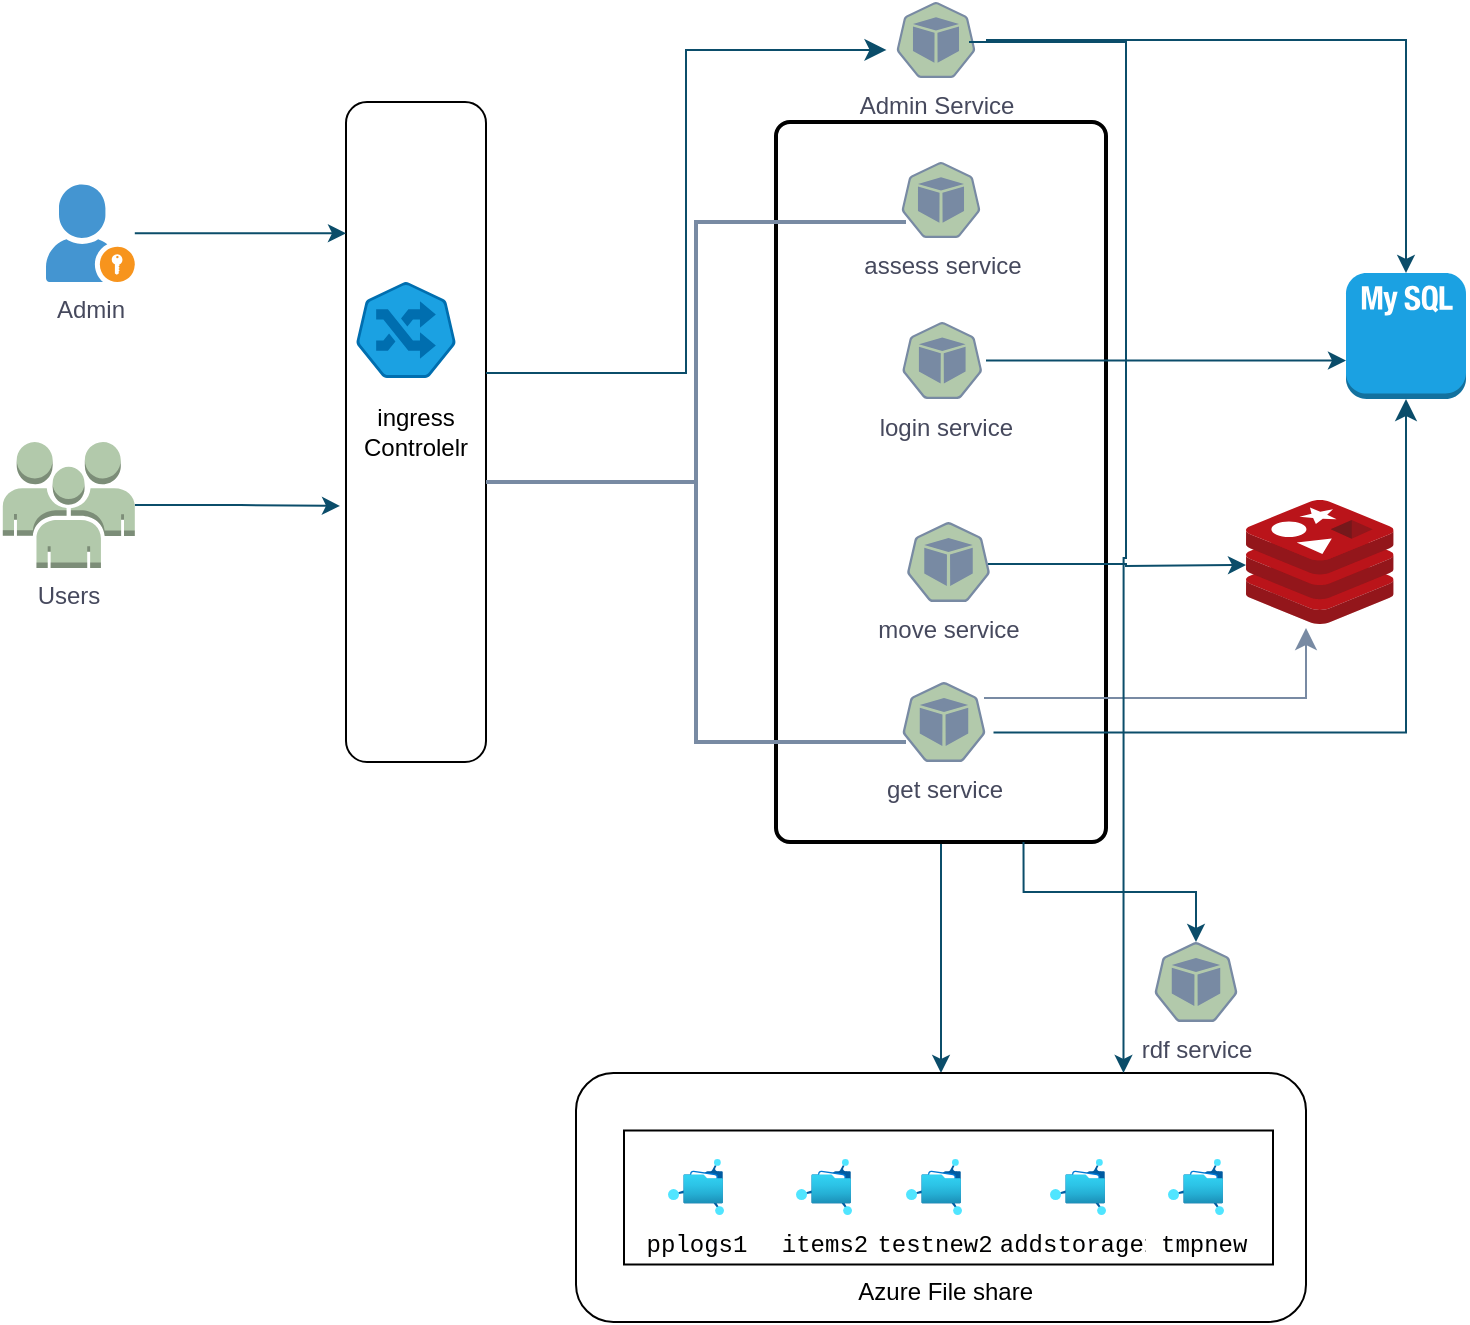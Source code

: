 <mxfile version="21.3.8" type="github">
  <diagram name="Page-1" id="pKVDKmzyI58x6n3iSxDE">
    <mxGraphModel dx="880" dy="427" grid="1" gridSize="10" guides="1" tooltips="1" connect="1" arrows="1" fold="1" page="1" pageScale="1" pageWidth="850" pageHeight="1100" math="0" shadow="0">
      <root>
        <mxCell id="0" />
        <mxCell id="1" parent="0" />
        <mxCell id="TlOuyBiV7a0oIH7bMwF1-141" style="edgeStyle=orthogonalEdgeStyle;rounded=0;orthogonalLoop=1;jettySize=auto;html=1;entryX=0.5;entryY=0;entryDx=0;entryDy=0;strokeColor=#0B4D6A;" parent="1" source="TlOuyBiV7a0oIH7bMwF1-121" target="TlOuyBiV7a0oIH7bMwF1-56" edge="1">
          <mxGeometry relative="1" as="geometry" />
        </mxCell>
        <mxCell id="TlOuyBiV7a0oIH7bMwF1-121" value="" style="rounded=1;whiteSpace=wrap;html=1;absoluteArcSize=1;arcSize=14;strokeWidth=2;" parent="1" vertex="1">
          <mxGeometry x="415" y="60" width="165" height="360" as="geometry" />
        </mxCell>
        <mxCell id="TlOuyBiV7a0oIH7bMwF1-160" style="edgeStyle=orthogonalEdgeStyle;rounded=0;orthogonalLoop=1;jettySize=auto;html=1;entryX=0.612;entryY=1.043;entryDx=0;entryDy=0;entryPerimeter=0;strokeColor=#0B4D6A;" parent="1" source="TlOuyBiV7a0oIH7bMwF1-2" target="TlOuyBiV7a0oIH7bMwF1-31" edge="1">
          <mxGeometry relative="1" as="geometry" />
        </mxCell>
        <mxCell id="TlOuyBiV7a0oIH7bMwF1-2" value="Users" style="outlineConnect=0;dashed=0;verticalLabelPosition=bottom;verticalAlign=top;align=center;html=1;shape=mxgraph.aws3.users;fillColor=#B2C9AB;strokeColor=#788AA3;fontColor=#46495D;labelBackgroundColor=none;" parent="1" vertex="1">
          <mxGeometry x="28.4" y="220" width="66" height="63" as="geometry" />
        </mxCell>
        <mxCell id="TlOuyBiV7a0oIH7bMwF1-31" value="ingress&lt;br&gt;Controlelr" style="rounded=1;whiteSpace=wrap;html=1;direction=south;labelBackgroundColor=none;" parent="1" vertex="1">
          <mxGeometry x="200" y="50" width="70" height="330" as="geometry" />
        </mxCell>
        <mxCell id="TlOuyBiV7a0oIH7bMwF1-32" value="" style="sketch=0;html=1;dashed=0;whitespace=wrap;fillColor=#1ba1e2;strokeColor=#006EAF;points=[[0.005,0.63,0],[0.1,0.2,0],[0.9,0.2,0],[0.5,0,0],[0.995,0.63,0],[0.72,0.99,0],[0.5,1,0],[0.28,0.99,0]];verticalLabelPosition=bottom;align=center;verticalAlign=top;shape=mxgraph.kubernetes.icon;prIcon=ing;labelBackgroundColor=none;fontColor=#ffffff;" parent="1" vertex="1">
          <mxGeometry x="205" y="140" width="50" height="48" as="geometry" />
        </mxCell>
        <mxCell id="TlOuyBiV7a0oIH7bMwF1-33" value="assess service" style="sketch=0;html=1;dashed=0;whitespace=wrap;fillColor=#B2C9AB;strokeColor=#788AA3;points=[[0.005,0.63,0],[0.1,0.2,0],[0.9,0.2,0],[0.5,0,0],[0.995,0.63,0],[0.72,0.99,0],[0.5,1,0],[0.28,0.99,0]];verticalLabelPosition=bottom;align=center;verticalAlign=top;shape=mxgraph.kubernetes.icon;prIcon=pod;labelBackgroundColor=none;fontColor=#46495D;" parent="1" vertex="1">
          <mxGeometry x="472.5" y="80" width="50" height="38" as="geometry" />
        </mxCell>
        <mxCell id="TlOuyBiV7a0oIH7bMwF1-148" style="edgeStyle=orthogonalEdgeStyle;rounded=0;orthogonalLoop=1;jettySize=auto;html=1;strokeColor=#0B4D6A;" parent="1" source="TlOuyBiV7a0oIH7bMwF1-34" target="TlOuyBiV7a0oIH7bMwF1-38" edge="1">
          <mxGeometry relative="1" as="geometry">
            <mxPoint x="680" y="179.25" as="targetPoint" />
            <Array as="points">
              <mxPoint x="670" y="180" />
              <mxPoint x="670" y="180" />
            </Array>
          </mxGeometry>
        </mxCell>
        <mxCell id="TlOuyBiV7a0oIH7bMwF1-34" value="&amp;nbsp;login service" style="sketch=0;html=1;dashed=0;whitespace=wrap;fillColor=#B2C9AB;strokeColor=#788AA3;points=[[0.005,0.63,0],[0.1,0.2,0],[0.9,0.2,0],[0.5,0,0],[0.995,0.63,0],[0.72,0.99,0],[0.5,1,0],[0.28,0.99,0]];verticalLabelPosition=bottom;align=center;verticalAlign=top;shape=mxgraph.kubernetes.icon;prIcon=pod;labelBackgroundColor=none;fontColor=#46495D;" parent="1" vertex="1">
          <mxGeometry x="476.25" y="160" width="43.75" height="38.5" as="geometry" />
        </mxCell>
        <mxCell id="TlOuyBiV7a0oIH7bMwF1-147" style="edgeStyle=orthogonalEdgeStyle;rounded=0;orthogonalLoop=1;jettySize=auto;html=1;entryX=0;entryY=0.5;entryDx=0;entryDy=0;entryPerimeter=0;strokeColor=#0B4D6A;exitX=0.843;exitY=0.525;exitDx=0;exitDy=0;exitPerimeter=0;" parent="1" source="TlOuyBiV7a0oIH7bMwF1-35" edge="1">
          <mxGeometry relative="1" as="geometry">
            <mxPoint x="650" y="281.5" as="targetPoint" />
          </mxGeometry>
        </mxCell>
        <mxCell id="TlOuyBiV7a0oIH7bMwF1-35" value="move service" style="sketch=0;html=1;dashed=0;whitespace=wrap;fillColor=#B2C9AB;strokeColor=#788AA3;points=[[0.005,0.63,0],[0.1,0.2,0],[0.9,0.2,0],[0.5,0,0],[0.995,0.63,0],[0.72,0.99,0],[0.5,1,0],[0.28,0.99,0]];verticalLabelPosition=bottom;align=center;verticalAlign=top;shape=mxgraph.kubernetes.icon;prIcon=pod;labelBackgroundColor=none;fontColor=#46495D;" parent="1" vertex="1">
          <mxGeometry x="472.5" y="260" width="57.5" height="40" as="geometry" />
        </mxCell>
        <mxCell id="TlOuyBiV7a0oIH7bMwF1-36" value="get service" style="sketch=0;html=1;dashed=0;whitespace=wrap;fillColor=#B2C9AB;strokeColor=#788AA3;points=[[0.005,0.63,0],[0.1,0.2,0],[0.9,0.2,0],[0.5,0,0],[0.995,0.63,0],[0.72,0.99,0],[0.5,1,0],[0.28,0.99,0]];verticalLabelPosition=bottom;align=center;verticalAlign=top;shape=mxgraph.kubernetes.icon;prIcon=pod;labelBackgroundColor=none;fontColor=#46495D;" parent="1" vertex="1">
          <mxGeometry x="474" y="340" width="50" height="40" as="geometry" />
        </mxCell>
        <mxCell id="TlOuyBiV7a0oIH7bMwF1-38" value="" style="outlineConnect=0;dashed=0;verticalLabelPosition=bottom;verticalAlign=top;align=center;html=1;shape=mxgraph.aws3.mysql_db_instance_2;fillColor=#1ba1e2;labelBackgroundColor=none;strokeColor=#006EAF;fontColor=#ffffff;" parent="1" vertex="1">
          <mxGeometry x="700" y="135.5" width="60" height="63" as="geometry" />
        </mxCell>
        <mxCell id="TlOuyBiV7a0oIH7bMwF1-39" value="" style="strokeWidth=2;html=1;shape=mxgraph.flowchart.annotation_2;align=left;labelPosition=right;pointerEvents=1;labelBackgroundColor=none;fillColor=#B2C9AB;strokeColor=#788AA3;fontColor=#46495D;" parent="1" vertex="1">
          <mxGeometry x="270" y="110" width="210" height="260" as="geometry" />
        </mxCell>
        <mxCell id="TlOuyBiV7a0oIH7bMwF1-161" style="edgeStyle=orthogonalEdgeStyle;rounded=0;orthogonalLoop=1;jettySize=auto;html=1;entryX=0.199;entryY=1;entryDx=0;entryDy=0;entryPerimeter=0;strokeColor=#0B4D6A;" parent="1" source="TlOuyBiV7a0oIH7bMwF1-44" target="TlOuyBiV7a0oIH7bMwF1-31" edge="1">
          <mxGeometry relative="1" as="geometry" />
        </mxCell>
        <mxCell id="TlOuyBiV7a0oIH7bMwF1-44" value="Admin" style="shadow=0;dashed=0;html=1;strokeColor=none;fillColor=#4495D1;labelPosition=center;verticalLabelPosition=bottom;verticalAlign=top;align=center;outlineConnect=0;shape=mxgraph.veeam.portal_admin;fontColor=#46495D;" parent="1" vertex="1">
          <mxGeometry x="50" y="91.2" width="44.4" height="48.8" as="geometry" />
        </mxCell>
        <mxCell id="TlOuyBiV7a0oIH7bMwF1-47" value="" style="edgeStyle=segmentEdgeStyle;endArrow=classic;html=1;curved=0;rounded=0;endSize=8;startSize=8;strokeColor=#788AA3;fontColor=#46495D;fillColor=#B2C9AB;exitX=0.9;exitY=0.2;exitDx=0;exitDy=0;exitPerimeter=0;" parent="1" source="TlOuyBiV7a0oIH7bMwF1-36" edge="1">
          <mxGeometry width="50" height="50" relative="1" as="geometry">
            <mxPoint x="490" y="363" as="sourcePoint" />
            <mxPoint x="680" y="313" as="targetPoint" />
          </mxGeometry>
        </mxCell>
        <mxCell id="TlOuyBiV7a0oIH7bMwF1-48" value="" style="edgeStyle=segmentEdgeStyle;endArrow=classic;html=1;curved=0;rounded=0;endSize=8;startSize=8;strokeColor=#0B4D6A;exitX=0.995;exitY=0.63;exitDx=0;exitDy=0;exitPerimeter=0;" parent="1" source="TlOuyBiV7a0oIH7bMwF1-36" target="TlOuyBiV7a0oIH7bMwF1-38" edge="1">
          <mxGeometry width="50" height="50" relative="1" as="geometry">
            <mxPoint x="620" y="385" as="sourcePoint" />
            <mxPoint x="670" y="335" as="targetPoint" />
          </mxGeometry>
        </mxCell>
        <mxCell id="TlOuyBiV7a0oIH7bMwF1-56" value="" style="rounded=1;whiteSpace=wrap;html=1;" parent="1" vertex="1">
          <mxGeometry x="315" y="535.5" width="365" height="124.5" as="geometry" />
        </mxCell>
        <mxCell id="TlOuyBiV7a0oIH7bMwF1-128" value="Azure File share&amp;nbsp;" style="verticalLabelPosition=bottom;verticalAlign=top;html=1;shape=mxgraph.basic.rect;fillColor2=none;strokeWidth=1;size=20;indent=5;" parent="1" vertex="1">
          <mxGeometry x="339" y="564.25" width="324.5" height="67" as="geometry" />
        </mxCell>
        <mxCell id="TlOuyBiV7a0oIH7bMwF1-129" value="&lt;div style=&quot;color: rgb(0, 0, 0); background-color: rgb(255, 255, 254); font-family: Consolas, &amp;quot;Courier New&amp;quot;, monospace; line-height: 16px;&quot;&gt;items2&lt;/div&gt;" style="image;aspect=fixed;html=1;points=[];align=center;fontSize=12;image=img/lib/azure2/storage/Azure_Fileshare.svg;strokeColor=#BAC8D3;fontColor=#EEEEEE;fillColor=#09555B;" parent="1" vertex="1">
          <mxGeometry x="425" y="578.5" width="28" height="28" as="geometry" />
        </mxCell>
        <mxCell id="TlOuyBiV7a0oIH7bMwF1-130" value="&lt;div style=&quot;color: rgb(0, 0, 0); background-color: rgb(255, 255, 254); font-family: Consolas, &amp;quot;Courier New&amp;quot;, monospace; line-height: 16px;&quot;&gt;addstorage1&lt;/div&gt;" style="image;aspect=fixed;html=1;points=[];align=center;fontSize=12;image=img/lib/azure2/storage/Azure_Fileshare.svg;strokeColor=#BAC8D3;fontColor=#EEEEEE;fillColor=#09555B;" parent="1" vertex="1">
          <mxGeometry x="552" y="578.5" width="28" height="28" as="geometry" />
        </mxCell>
        <mxCell id="TlOuyBiV7a0oIH7bMwF1-131" value="&lt;div style=&quot;color: rgb(0, 0, 0); background-color: rgb(255, 255, 254); font-family: Consolas, &amp;quot;Courier New&amp;quot;, monospace; line-height: 16px;&quot;&gt;pplogs1&lt;/div&gt;" style="image;aspect=fixed;html=1;points=[];align=center;fontSize=12;image=img/lib/azure2/storage/Azure_Fileshare.svg;strokeColor=#BAC8D3;fontColor=#EEEEEE;fillColor=#09555B;" parent="1" vertex="1">
          <mxGeometry x="361" y="578.5" width="28" height="28" as="geometry" />
        </mxCell>
        <mxCell id="TlOuyBiV7a0oIH7bMwF1-132" value="&lt;div style=&quot;color: rgb(0, 0, 0); background-color: rgb(255, 255, 254); font-family: Consolas, &amp;quot;Courier New&amp;quot;, monospace; line-height: 16px;&quot;&gt;&amp;nbsp;tmpnew&lt;/div&gt;" style="image;aspect=fixed;html=1;points=[];align=center;fontSize=12;image=img/lib/azure2/storage/Azure_Fileshare.svg;strokeColor=#BAC8D3;fontColor=#EEEEEE;fillColor=#09555B;" parent="1" vertex="1">
          <mxGeometry x="611" y="578.5" width="28" height="28" as="geometry" />
        </mxCell>
        <mxCell id="TlOuyBiV7a0oIH7bMwF1-137" value="rdf service" style="sketch=0;html=1;dashed=0;whitespace=wrap;fillColor=#B2C9AB;strokeColor=#788AA3;points=[[0.005,0.63,0],[0.1,0.2,0],[0.9,0.2,0],[0.5,0,0],[0.995,0.63,0],[0.72,0.99,0],[0.5,1,0],[0.28,0.99,0]];verticalLabelPosition=bottom;align=center;verticalAlign=top;shape=mxgraph.kubernetes.icon;prIcon=pod;labelBackgroundColor=none;fontColor=#46495D;" parent="1" vertex="1">
          <mxGeometry x="600" y="470" width="50" height="40" as="geometry" />
        </mxCell>
        <mxCell id="TlOuyBiV7a0oIH7bMwF1-138" style="edgeStyle=orthogonalEdgeStyle;rounded=0;orthogonalLoop=1;jettySize=auto;html=1;exitX=0.5;exitY=1;exitDx=0;exitDy=0;exitPerimeter=0;strokeColor=#0B4D6A;" parent="1" source="TlOuyBiV7a0oIH7bMwF1-137" target="TlOuyBiV7a0oIH7bMwF1-137" edge="1">
          <mxGeometry relative="1" as="geometry" />
        </mxCell>
        <mxCell id="TlOuyBiV7a0oIH7bMwF1-145" style="edgeStyle=orthogonalEdgeStyle;rounded=0;orthogonalLoop=1;jettySize=auto;html=1;exitX=0.5;exitY=1;exitDx=0;exitDy=0;strokeColor=#0B4D6A;" parent="1" source="TlOuyBiV7a0oIH7bMwF1-121" target="TlOuyBiV7a0oIH7bMwF1-121" edge="1">
          <mxGeometry relative="1" as="geometry" />
        </mxCell>
        <mxCell id="TlOuyBiV7a0oIH7bMwF1-151" value="" style="edgeStyle=orthogonalEdgeStyle;endArrow=classic;html=1;rounded=0;strokeColor=#0B4D6A;exitX=0.75;exitY=1;exitDx=0;exitDy=0;entryX=0.5;entryY=0;entryDx=0;entryDy=0;entryPerimeter=0;" parent="1" source="TlOuyBiV7a0oIH7bMwF1-121" target="TlOuyBiV7a0oIH7bMwF1-137" edge="1">
          <mxGeometry width="50" height="50" relative="1" as="geometry">
            <mxPoint x="520" y="490" as="sourcePoint" />
            <mxPoint x="590" y="470" as="targetPoint" />
          </mxGeometry>
        </mxCell>
        <mxCell id="TlOuyBiV7a0oIH7bMwF1-155" value="&lt;div style=&quot;color: rgb(0, 0, 0); background-color: rgb(255, 255, 254); font-family: Consolas, &amp;quot;Courier New&amp;quot;, monospace; line-height: 16px;&quot;&gt;testnew2&lt;/div&gt;" style="image;aspect=fixed;html=1;points=[];align=center;fontSize=12;image=img/lib/azure2/storage/Azure_Fileshare.svg;strokeColor=#BAC8D3;fontColor=#EEEEEE;fillColor=#09555B;" parent="1" vertex="1">
          <mxGeometry x="480" y="578.5" width="28" height="28" as="geometry" />
        </mxCell>
        <mxCell id="TlOuyBiV7a0oIH7bMwF1-179" style="edgeStyle=orthogonalEdgeStyle;rounded=0;orthogonalLoop=1;jettySize=auto;html=1;strokeColor=#0B4D6A;" parent="1" source="TlOuyBiV7a0oIH7bMwF1-163" target="TlOuyBiV7a0oIH7bMwF1-38" edge="1">
          <mxGeometry relative="1" as="geometry" />
        </mxCell>
        <mxCell id="TlOuyBiV7a0oIH7bMwF1-163" value="Admin Service" style="sketch=0;html=1;dashed=0;whitespace=wrap;fillColor=#B2C9AB;strokeColor=#788AA3;points=[[0.005,0.63,0],[0.1,0.2,0],[0.9,0.2,0],[0.5,0,0],[0.995,0.63,0],[0.72,0.99,0],[0.5,1,0],[0.28,0.99,0]];verticalLabelPosition=bottom;align=center;verticalAlign=top;shape=mxgraph.kubernetes.icon;prIcon=pod;labelBackgroundColor=none;fontColor=#46495D;" parent="1" vertex="1">
          <mxGeometry x="470" width="50" height="38" as="geometry" />
        </mxCell>
        <mxCell id="TlOuyBiV7a0oIH7bMwF1-167" value="" style="edgeStyle=elbowEdgeStyle;elbow=horizontal;endArrow=classic;html=1;curved=0;rounded=0;endSize=8;startSize=8;strokeColor=#0B4D6A;entryX=0.005;entryY=0.63;entryDx=0;entryDy=0;entryPerimeter=0;" parent="1" target="TlOuyBiV7a0oIH7bMwF1-163" edge="1">
          <mxGeometry width="50" height="50" relative="1" as="geometry">
            <mxPoint x="270" y="185.5" as="sourcePoint" />
            <mxPoint x="320" y="135.5" as="targetPoint" />
          </mxGeometry>
        </mxCell>
        <mxCell id="TlOuyBiV7a0oIH7bMwF1-178" value="" style="edgeStyle=orthogonalEdgeStyle;endArrow=classic;html=1;rounded=0;strokeColor=#0B4D6A;exitX=0.75;exitY=1;exitDx=0;exitDy=0;entryX=0.75;entryY=0;entryDx=0;entryDy=0;" parent="1" target="TlOuyBiV7a0oIH7bMwF1-56" edge="1">
          <mxGeometry width="50" height="50" relative="1" as="geometry">
            <mxPoint x="511.5" y="20" as="sourcePoint" />
            <mxPoint x="590" y="530" as="targetPoint" />
            <Array as="points">
              <mxPoint x="590" y="20" />
              <mxPoint x="590" y="278" />
              <mxPoint x="589" y="278" />
            </Array>
          </mxGeometry>
        </mxCell>
        <mxCell id="TlOuyBiV7a0oIH7bMwF1-182" value="" style="image;sketch=0;aspect=fixed;html=1;points=[];align=center;fontSize=12;image=img/lib/mscae/Cache_Redis_Product.svg;strokeColor=#BAC8D3;fontColor=#EEEEEE;fillColor=#09555B;" parent="1" vertex="1">
          <mxGeometry x="650" y="249" width="73.81" height="62" as="geometry" />
        </mxCell>
      </root>
    </mxGraphModel>
  </diagram>
</mxfile>
